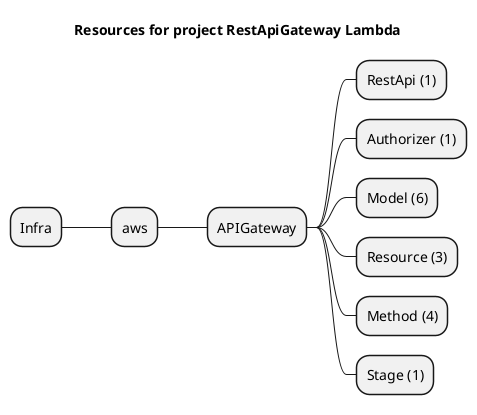 @startmindmap
title Resources for project RestApiGateway Lambda
skinparam monochrome true
+ Infra
++ aws
+++ APIGateway
++++ RestApi (1)
++++ Authorizer (1)
++++ Model (6)
++++ Resource (3)
++++ Method (4)
++++ Stage (1)
@endmindmap